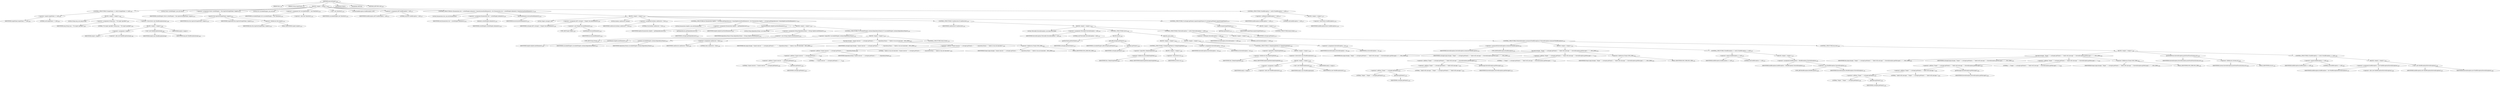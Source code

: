 digraph "executeTarget" {  
"1791" [label = <(METHOD,executeTarget)<SUB>1199</SUB>> ]
"129" [label = <(PARAM,this)<SUB>1199</SUB>> ]
"1792" [label = <(PARAM,String targetName)<SUB>1199</SUB>> ]
"1793" [label = <(BLOCK,&lt;empty&gt;,&lt;empty&gt;)<SUB>1199</SUB>> ]
"1794" [label = <(CONTROL_STRUCTURE,if (targetName == null),if (targetName == null))<SUB>1204</SUB>> ]
"1795" [label = <(&lt;operator&gt;.equals,targetName == null)<SUB>1204</SUB>> ]
"1796" [label = <(IDENTIFIER,targetName,targetName == null)<SUB>1204</SUB>> ]
"1797" [label = <(LITERAL,null,targetName == null)<SUB>1204</SUB>> ]
"1798" [label = <(BLOCK,&lt;empty&gt;,&lt;empty&gt;)<SUB>1204</SUB>> ]
"1799" [label = <(LOCAL,String msg: java.lang.String)> ]
"1800" [label = <(&lt;operator&gt;.assignment,String msg = &quot;No target specified&quot;)<SUB>1205</SUB>> ]
"1801" [label = <(IDENTIFIER,msg,String msg = &quot;No target specified&quot;)<SUB>1205</SUB>> ]
"1802" [label = <(LITERAL,&quot;No target specified&quot;,String msg = &quot;No target specified&quot;)<SUB>1205</SUB>> ]
"1803" [label = <(&lt;operator&gt;.throw,throw new BuildException(msg);)<SUB>1206</SUB>> ]
"1804" [label = <(BLOCK,&lt;empty&gt;,&lt;empty&gt;)<SUB>1206</SUB>> ]
"1805" [label = <(&lt;operator&gt;.assignment,&lt;empty&gt;)> ]
"1806" [label = <(IDENTIFIER,$obj20,&lt;empty&gt;)> ]
"1807" [label = <(&lt;operator&gt;.alloc,new BuildException(msg))<SUB>1206</SUB>> ]
"1808" [label = <(&lt;init&gt;,new BuildException(msg))<SUB>1206</SUB>> ]
"1809" [label = <(IDENTIFIER,$obj20,new BuildException(msg))> ]
"1810" [label = <(IDENTIFIER,msg,new BuildException(msg))<SUB>1206</SUB>> ]
"1811" [label = <(IDENTIFIER,$obj20,&lt;empty&gt;)> ]
"1812" [label = <(LOCAL,Vector sortedTargets: java.util.Vector)> ]
"1813" [label = <(&lt;operator&gt;.assignment,Vector sortedTargets = this.topoSort(targetName, targets))<SUB>1214</SUB>> ]
"1814" [label = <(IDENTIFIER,sortedTargets,Vector sortedTargets = this.topoSort(targetName, targets))<SUB>1214</SUB>> ]
"1815" [label = <(topoSort,this.topoSort(targetName, targets))<SUB>1214</SUB>> ]
"128" [label = <(IDENTIFIER,this,this.topoSort(targetName, targets))<SUB>1214</SUB>> ]
"1816" [label = <(IDENTIFIER,targetName,this.topoSort(targetName, targets))<SUB>1214</SUB>> ]
"1817" [label = <(&lt;operator&gt;.fieldAccess,this.targets)<SUB>1214</SUB>> ]
"1818" [label = <(IDENTIFIER,this,this.topoSort(targetName, targets))<SUB>1214</SUB>> ]
"1819" [label = <(FIELD_IDENTIFIER,targets,targets)<SUB>1214</SUB>> ]
"131" [label = <(LOCAL,Set succeededTargets: java.util.Set)> ]
"1820" [label = <(&lt;operator&gt;.assignment,Set succeededTargets = new HashSet())<SUB>1216</SUB>> ]
"1821" [label = <(IDENTIFIER,succeededTargets,Set succeededTargets = new HashSet())<SUB>1216</SUB>> ]
"1822" [label = <(&lt;operator&gt;.alloc,new HashSet())<SUB>1216</SUB>> ]
"1823" [label = <(&lt;init&gt;,new HashSet())<SUB>1216</SUB>> ]
"130" [label = <(IDENTIFIER,succeededTargets,new HashSet())<SUB>1216</SUB>> ]
"136" [label = <(LOCAL,BuildException buildException: ANY)> ]
"1824" [label = <(&lt;operator&gt;.assignment,ANY buildException = null)<SUB>1217</SUB>> ]
"1825" [label = <(IDENTIFIER,buildException,ANY buildException = null)<SUB>1217</SUB>> ]
"1826" [label = <(LITERAL,null,ANY buildException = null)<SUB>1217</SUB>> ]
"1827" [label = <(CONTROL_STRUCTURE,for (Enumeration iter = sortedTargets.elements(); Some(iter.hasMoreElements()); ),for (Enumeration iter = sortedTargets.elements(); Some(iter.hasMoreElements()); ))<SUB>1218</SUB>> ]
"1828" [label = <(LOCAL,Enumeration iter: java.util.Enumeration)> ]
"1829" [label = <(&lt;operator&gt;.assignment,Enumeration iter = sortedTargets.elements())<SUB>1218</SUB>> ]
"1830" [label = <(IDENTIFIER,iter,Enumeration iter = sortedTargets.elements())<SUB>1218</SUB>> ]
"1831" [label = <(elements,sortedTargets.elements())<SUB>1218</SUB>> ]
"1832" [label = <(IDENTIFIER,sortedTargets,sortedTargets.elements())<SUB>1218</SUB>> ]
"1833" [label = <(hasMoreElements,iter.hasMoreElements())<SUB>1219</SUB>> ]
"1834" [label = <(IDENTIFIER,iter,iter.hasMoreElements())<SUB>1219</SUB>> ]
"1835" [label = <(BLOCK,&lt;empty&gt;,&lt;empty&gt;)<SUB>1219</SUB>> ]
"1836" [label = <(LOCAL,Target curtarget: ANY)> ]
"1837" [label = <(&lt;operator&gt;.assignment,ANY curtarget = (Target) iter.nextElement())<SUB>1220</SUB>> ]
"1838" [label = <(IDENTIFIER,curtarget,ANY curtarget = (Target) iter.nextElement())<SUB>1220</SUB>> ]
"1839" [label = <(&lt;operator&gt;.cast,(Target) iter.nextElement())<SUB>1220</SUB>> ]
"1840" [label = <(TYPE_REF,Target,Target)<SUB>1220</SUB>> ]
"1841" [label = <(nextElement,iter.nextElement())<SUB>1220</SUB>> ]
"1842" [label = <(IDENTIFIER,iter,iter.nextElement())<SUB>1220</SUB>> ]
"1843" [label = <(LOCAL,boolean canExecute: boolean)> ]
"1844" [label = <(&lt;operator&gt;.assignment,boolean canExecute = true)<SUB>1221</SUB>> ]
"1845" [label = <(IDENTIFIER,canExecute,boolean canExecute = true)<SUB>1221</SUB>> ]
"1846" [label = <(LITERAL,true,boolean canExecute = true)<SUB>1221</SUB>> ]
"1847" [label = <(CONTROL_STRUCTURE,for (Enumeration depIter = curtarget.getDependencies(); Some(depIter.hasMoreElements()); ),for (Enumeration depIter = curtarget.getDependencies(); Some(depIter.hasMoreElements()); ))<SUB>1222</SUB>> ]
"1848" [label = <(LOCAL,Enumeration depIter: java.util.Enumeration)> ]
"1849" [label = <(&lt;operator&gt;.assignment,Enumeration depIter = getDependencies())<SUB>1222</SUB>> ]
"1850" [label = <(IDENTIFIER,depIter,Enumeration depIter = getDependencies())<SUB>1222</SUB>> ]
"1851" [label = <(getDependencies,getDependencies())<SUB>1222</SUB>> ]
"1852" [label = <(IDENTIFIER,curtarget,getDependencies())<SUB>1222</SUB>> ]
"1853" [label = <(hasMoreElements,depIter.hasMoreElements())<SUB>1223</SUB>> ]
"1854" [label = <(IDENTIFIER,depIter,depIter.hasMoreElements())<SUB>1223</SUB>> ]
"1855" [label = <(BLOCK,&lt;empty&gt;,&lt;empty&gt;)<SUB>1223</SUB>> ]
"1856" [label = <(LOCAL,String dependencyName: java.lang.String)> ]
"1857" [label = <(&lt;operator&gt;.assignment,String dependencyName = (String) depIter.nextElement())<SUB>1224</SUB>> ]
"1858" [label = <(IDENTIFIER,dependencyName,String dependencyName = (String) depIter.nextElement())<SUB>1224</SUB>> ]
"1859" [label = <(&lt;operator&gt;.cast,(String) depIter.nextElement())<SUB>1224</SUB>> ]
"1860" [label = <(TYPE_REF,String,String)<SUB>1224</SUB>> ]
"1861" [label = <(nextElement,depIter.nextElement())<SUB>1224</SUB>> ]
"1862" [label = <(IDENTIFIER,depIter,depIter.nextElement())<SUB>1224</SUB>> ]
"1863" [label = <(CONTROL_STRUCTURE,if (!succeededTargets.contains(dependencyName)),if (!succeededTargets.contains(dependencyName)))<SUB>1225</SUB>> ]
"1864" [label = <(&lt;operator&gt;.logicalNot,!succeededTargets.contains(dependencyName))<SUB>1225</SUB>> ]
"1865" [label = <(contains,succeededTargets.contains(dependencyName))<SUB>1225</SUB>> ]
"1866" [label = <(IDENTIFIER,succeededTargets,succeededTargets.contains(dependencyName))<SUB>1225</SUB>> ]
"1867" [label = <(IDENTIFIER,dependencyName,succeededTargets.contains(dependencyName))<SUB>1225</SUB>> ]
"1868" [label = <(BLOCK,&lt;empty&gt;,&lt;empty&gt;)<SUB>1225</SUB>> ]
"1869" [label = <(&lt;operator&gt;.assignment,canExecute = false)<SUB>1226</SUB>> ]
"1870" [label = <(IDENTIFIER,canExecute,canExecute = false)<SUB>1226</SUB>> ]
"1871" [label = <(LITERAL,false,canExecute = false)<SUB>1226</SUB>> ]
"1872" [label = <(log,log(curtarget, &quot;Cannot execute '&quot; + curtarget.getName() + &quot;' - '&quot; + dependencyName + &quot;' failed or was not executed.&quot;, MSG_ERR))<SUB>1227</SUB>> ]
"132" [label = <(IDENTIFIER,this,log(curtarget, &quot;Cannot execute '&quot; + curtarget.getName() + &quot;' - '&quot; + dependencyName + &quot;' failed or was not executed.&quot;, MSG_ERR))<SUB>1227</SUB>> ]
"1873" [label = <(IDENTIFIER,curtarget,log(curtarget, &quot;Cannot execute '&quot; + curtarget.getName() + &quot;' - '&quot; + dependencyName + &quot;' failed or was not executed.&quot;, MSG_ERR))<SUB>1227</SUB>> ]
"1874" [label = <(&lt;operator&gt;.addition,&quot;Cannot execute '&quot; + curtarget.getName() + &quot;' - '&quot; + dependencyName + &quot;' failed or was not executed.&quot;)<SUB>1228</SUB>> ]
"1875" [label = <(&lt;operator&gt;.addition,&quot;Cannot execute '&quot; + curtarget.getName() + &quot;' - '&quot; + dependencyName)<SUB>1228</SUB>> ]
"1876" [label = <(&lt;operator&gt;.addition,&quot;Cannot execute '&quot; + curtarget.getName() + &quot;' - '&quot;)<SUB>1228</SUB>> ]
"1877" [label = <(&lt;operator&gt;.addition,&quot;Cannot execute '&quot; + curtarget.getName())<SUB>1228</SUB>> ]
"1878" [label = <(LITERAL,&quot;Cannot execute '&quot;,&quot;Cannot execute '&quot; + curtarget.getName())<SUB>1228</SUB>> ]
"1879" [label = <(getName,getName())<SUB>1228</SUB>> ]
"1880" [label = <(IDENTIFIER,curtarget,getName())<SUB>1228</SUB>> ]
"1881" [label = <(LITERAL,&quot;' - '&quot;,&quot;Cannot execute '&quot; + curtarget.getName() + &quot;' - '&quot;)<SUB>1228</SUB>> ]
"1882" [label = <(IDENTIFIER,dependencyName,&quot;Cannot execute '&quot; + curtarget.getName() + &quot;' - '&quot; + dependencyName)<SUB>1229</SUB>> ]
"1883" [label = <(LITERAL,&quot;' failed or was not executed.&quot;,&quot;Cannot execute '&quot; + curtarget.getName() + &quot;' - '&quot; + dependencyName + &quot;' failed or was not executed.&quot;)<SUB>1229</SUB>> ]
"1884" [label = <(&lt;operator&gt;.fieldAccess,Project.MSG_ERR)<SUB>1230</SUB>> ]
"1885" [label = <(IDENTIFIER,Project,log(curtarget, &quot;Cannot execute '&quot; + curtarget.getName() + &quot;' - '&quot; + dependencyName + &quot;' failed or was not executed.&quot;, MSG_ERR))<SUB>1230</SUB>> ]
"1886" [label = <(FIELD_IDENTIFIER,MSG_ERR,MSG_ERR)<SUB>1230</SUB>> ]
"1887" [label = <(CONTROL_STRUCTURE,break;,break;)<SUB>1231</SUB>> ]
"1888" [label = <(CONTROL_STRUCTURE,if (canExecute),if (canExecute))<SUB>1234</SUB>> ]
"1889" [label = <(IDENTIFIER,canExecute,if (canExecute))<SUB>1234</SUB>> ]
"1890" [label = <(BLOCK,&lt;empty&gt;,&lt;empty&gt;)<SUB>1234</SUB>> ]
"1891" [label = <(LOCAL,Throwable thrownException: java.lang.Throwable)> ]
"1892" [label = <(&lt;operator&gt;.assignment,Throwable thrownException = null)<SUB>1235</SUB>> ]
"1893" [label = <(IDENTIFIER,thrownException,Throwable thrownException = null)<SUB>1235</SUB>> ]
"1894" [label = <(LITERAL,null,Throwable thrownException = null)<SUB>1235</SUB>> ]
"1895" [label = <(CONTROL_STRUCTURE,try,try)<SUB>1236</SUB>> ]
"1896" [label = <(BLOCK,try,try)<SUB>1236</SUB>> ]
"1897" [label = <(performTasks,performTasks())<SUB>1237</SUB>> ]
"1898" [label = <(IDENTIFIER,curtarget,performTasks())<SUB>1237</SUB>> ]
"1899" [label = <(add,add(curtarget.getName()))<SUB>1238</SUB>> ]
"1900" [label = <(IDENTIFIER,succeededTargets,add(curtarget.getName()))<SUB>1238</SUB>> ]
"1901" [label = <(getName,getName())<SUB>1238</SUB>> ]
"1902" [label = <(IDENTIFIER,curtarget,getName())<SUB>1238</SUB>> ]
"1903" [label = <(BLOCK,catch,catch)> ]
"1904" [label = <(BLOCK,&lt;empty&gt;,&lt;empty&gt;)<SUB>1239</SUB>> ]
"1905" [label = <(CONTROL_STRUCTURE,if (!(keepGoingMode)),if (!(keepGoingMode)))<SUB>1240</SUB>> ]
"1906" [label = <(&lt;operator&gt;.logicalNot,!(keepGoingMode))<SUB>1240</SUB>> ]
"1907" [label = <(&lt;operator&gt;.fieldAccess,this.keepGoingMode)<SUB>1240</SUB>> ]
"1908" [label = <(IDENTIFIER,this,!(keepGoingMode))<SUB>1240</SUB>> ]
"1909" [label = <(FIELD_IDENTIFIER,keepGoingMode,keepGoingMode)<SUB>1240</SUB>> ]
"1910" [label = <(BLOCK,&lt;empty&gt;,&lt;empty&gt;)<SUB>1240</SUB>> ]
"1911" [label = <(&lt;operator&gt;.throw,throw ex;)<SUB>1241</SUB>> ]
"1912" [label = <(IDENTIFIER,ex,throw ex;)<SUB>1241</SUB>> ]
"1913" [label = <(&lt;operator&gt;.assignment,thrownException = ex)<SUB>1243</SUB>> ]
"1914" [label = <(IDENTIFIER,thrownException,thrownException = ex)<SUB>1243</SUB>> ]
"1915" [label = <(IDENTIFIER,ex,thrownException = ex)<SUB>1243</SUB>> ]
"1916" [label = <(BLOCK,&lt;empty&gt;,&lt;empty&gt;)<SUB>1244</SUB>> ]
"1917" [label = <(CONTROL_STRUCTURE,if (!(keepGoingMode)),if (!(keepGoingMode)))<SUB>1245</SUB>> ]
"1918" [label = <(&lt;operator&gt;.logicalNot,!(keepGoingMode))<SUB>1245</SUB>> ]
"1919" [label = <(&lt;operator&gt;.fieldAccess,this.keepGoingMode)<SUB>1245</SUB>> ]
"1920" [label = <(IDENTIFIER,this,!(keepGoingMode))<SUB>1245</SUB>> ]
"1921" [label = <(FIELD_IDENTIFIER,keepGoingMode,keepGoingMode)<SUB>1245</SUB>> ]
"1922" [label = <(BLOCK,&lt;empty&gt;,&lt;empty&gt;)<SUB>1245</SUB>> ]
"1923" [label = <(&lt;operator&gt;.throw,throw new BuildException(ex);)<SUB>1246</SUB>> ]
"1924" [label = <(BLOCK,&lt;empty&gt;,&lt;empty&gt;)<SUB>1246</SUB>> ]
"1925" [label = <(&lt;operator&gt;.assignment,&lt;empty&gt;)> ]
"1926" [label = <(IDENTIFIER,$obj22,&lt;empty&gt;)> ]
"1927" [label = <(&lt;operator&gt;.alloc,new BuildException(ex))<SUB>1246</SUB>> ]
"1928" [label = <(&lt;init&gt;,new BuildException(ex))<SUB>1246</SUB>> ]
"1929" [label = <(IDENTIFIER,$obj22,new BuildException(ex))> ]
"1930" [label = <(IDENTIFIER,ex,new BuildException(ex))<SUB>1246</SUB>> ]
"1931" [label = <(IDENTIFIER,$obj22,&lt;empty&gt;)> ]
"1932" [label = <(&lt;operator&gt;.assignment,thrownException = ex)<SUB>1248</SUB>> ]
"1933" [label = <(IDENTIFIER,thrownException,thrownException = ex)<SUB>1248</SUB>> ]
"1934" [label = <(IDENTIFIER,ex,thrownException = ex)<SUB>1248</SUB>> ]
"1935" [label = <(CONTROL_STRUCTURE,if (thrownException != null),if (thrownException != null))<SUB>1250</SUB>> ]
"1936" [label = <(&lt;operator&gt;.notEquals,thrownException != null)<SUB>1250</SUB>> ]
"1937" [label = <(IDENTIFIER,thrownException,thrownException != null)<SUB>1250</SUB>> ]
"1938" [label = <(LITERAL,null,thrownException != null)<SUB>1250</SUB>> ]
"1939" [label = <(BLOCK,&lt;empty&gt;,&lt;empty&gt;)<SUB>1250</SUB>> ]
"1940" [label = <(CONTROL_STRUCTURE,if (thrownException instanceof BuildException),if (thrownException instanceof BuildException))<SUB>1251</SUB>> ]
"1941" [label = <(&lt;operator&gt;.instanceOf,thrownException instanceof BuildException)<SUB>1251</SUB>> ]
"1942" [label = <(IDENTIFIER,thrownException,thrownException instanceof BuildException)<SUB>1251</SUB>> ]
"1943" [label = <(TYPE_REF,BuildException,BuildException)<SUB>1251</SUB>> ]
"1944" [label = <(BLOCK,&lt;empty&gt;,&lt;empty&gt;)<SUB>1251</SUB>> ]
"1945" [label = <(log,log(curtarget, &quot;Target '&quot; + curtarget.getName() + &quot;' failed with message '&quot; + thrownException.getMessage() + &quot;'.&quot;, MSG_ERR))<SUB>1252</SUB>> ]
"133" [label = <(IDENTIFIER,this,log(curtarget, &quot;Target '&quot; + curtarget.getName() + &quot;' failed with message '&quot; + thrownException.getMessage() + &quot;'.&quot;, MSG_ERR))<SUB>1252</SUB>> ]
"1946" [label = <(IDENTIFIER,curtarget,log(curtarget, &quot;Target '&quot; + curtarget.getName() + &quot;' failed with message '&quot; + thrownException.getMessage() + &quot;'.&quot;, MSG_ERR))<SUB>1252</SUB>> ]
"1947" [label = <(&lt;operator&gt;.addition,&quot;Target '&quot; + curtarget.getName() + &quot;' failed with message '&quot; + thrownException.getMessage() + &quot;'.&quot;)<SUB>1253</SUB>> ]
"1948" [label = <(&lt;operator&gt;.addition,&quot;Target '&quot; + curtarget.getName() + &quot;' failed with message '&quot; + thrownException.getMessage())<SUB>1253</SUB>> ]
"1949" [label = <(&lt;operator&gt;.addition,&quot;Target '&quot; + curtarget.getName() + &quot;' failed with message '&quot;)<SUB>1253</SUB>> ]
"1950" [label = <(&lt;operator&gt;.addition,&quot;Target '&quot; + curtarget.getName())<SUB>1253</SUB>> ]
"1951" [label = <(LITERAL,&quot;Target '&quot;,&quot;Target '&quot; + curtarget.getName())<SUB>1253</SUB>> ]
"1952" [label = <(getName,getName())<SUB>1253</SUB>> ]
"1953" [label = <(IDENTIFIER,curtarget,getName())<SUB>1253</SUB>> ]
"1954" [label = <(LITERAL,&quot;' failed with message '&quot;,&quot;Target '&quot; + curtarget.getName() + &quot;' failed with message '&quot;)<SUB>1254</SUB>> ]
"1955" [label = <(getMessage,thrownException.getMessage())<SUB>1255</SUB>> ]
"1956" [label = <(IDENTIFIER,thrownException,thrownException.getMessage())<SUB>1255</SUB>> ]
"1957" [label = <(LITERAL,&quot;'.&quot;,&quot;Target '&quot; + curtarget.getName() + &quot;' failed with message '&quot; + thrownException.getMessage() + &quot;'.&quot;)<SUB>1255</SUB>> ]
"1958" [label = <(&lt;operator&gt;.fieldAccess,Project.MSG_ERR)<SUB>1255</SUB>> ]
"1959" [label = <(IDENTIFIER,Project,log(curtarget, &quot;Target '&quot; + curtarget.getName() + &quot;' failed with message '&quot; + thrownException.getMessage() + &quot;'.&quot;, MSG_ERR))<SUB>1255</SUB>> ]
"1960" [label = <(FIELD_IDENTIFIER,MSG_ERR,MSG_ERR)<SUB>1255</SUB>> ]
"1961" [label = <(CONTROL_STRUCTURE,if (buildException == null),if (buildException == null))<SUB>1257</SUB>> ]
"1962" [label = <(&lt;operator&gt;.equals,buildException == null)<SUB>1257</SUB>> ]
"1963" [label = <(IDENTIFIER,buildException,buildException == null)<SUB>1257</SUB>> ]
"1964" [label = <(LITERAL,null,buildException == null)<SUB>1257</SUB>> ]
"1965" [label = <(BLOCK,&lt;empty&gt;,&lt;empty&gt;)<SUB>1257</SUB>> ]
"1966" [label = <(&lt;operator&gt;.assignment,buildException = (BuildException) thrownException)<SUB>1258</SUB>> ]
"1967" [label = <(IDENTIFIER,buildException,buildException = (BuildException) thrownException)<SUB>1258</SUB>> ]
"1968" [label = <(&lt;operator&gt;.cast,(BuildException) thrownException)<SUB>1258</SUB>> ]
"1969" [label = <(TYPE_REF,BuildException,BuildException)<SUB>1258</SUB>> ]
"1970" [label = <(IDENTIFIER,thrownException,(BuildException) thrownException)<SUB>1258</SUB>> ]
"1971" [label = <(CONTROL_STRUCTURE,else,else)<SUB>1260</SUB>> ]
"1972" [label = <(BLOCK,&lt;empty&gt;,&lt;empty&gt;)<SUB>1260</SUB>> ]
"1973" [label = <(log,log(curtarget, &quot;Target '&quot; + curtarget.getName() + &quot;' failed with message '&quot; + thrownException.getMessage() + &quot;'.&quot;, MSG_ERR))<SUB>1261</SUB>> ]
"134" [label = <(IDENTIFIER,this,log(curtarget, &quot;Target '&quot; + curtarget.getName() + &quot;' failed with message '&quot; + thrownException.getMessage() + &quot;'.&quot;, MSG_ERR))<SUB>1261</SUB>> ]
"1974" [label = <(IDENTIFIER,curtarget,log(curtarget, &quot;Target '&quot; + curtarget.getName() + &quot;' failed with message '&quot; + thrownException.getMessage() + &quot;'.&quot;, MSG_ERR))<SUB>1261</SUB>> ]
"1975" [label = <(&lt;operator&gt;.addition,&quot;Target '&quot; + curtarget.getName() + &quot;' failed with message '&quot; + thrownException.getMessage() + &quot;'.&quot;)<SUB>1262</SUB>> ]
"1976" [label = <(&lt;operator&gt;.addition,&quot;Target '&quot; + curtarget.getName() + &quot;' failed with message '&quot; + thrownException.getMessage())<SUB>1262</SUB>> ]
"1977" [label = <(&lt;operator&gt;.addition,&quot;Target '&quot; + curtarget.getName() + &quot;' failed with message '&quot;)<SUB>1262</SUB>> ]
"1978" [label = <(&lt;operator&gt;.addition,&quot;Target '&quot; + curtarget.getName())<SUB>1262</SUB>> ]
"1979" [label = <(LITERAL,&quot;Target '&quot;,&quot;Target '&quot; + curtarget.getName())<SUB>1262</SUB>> ]
"1980" [label = <(getName,getName())<SUB>1262</SUB>> ]
"1981" [label = <(IDENTIFIER,curtarget,getName())<SUB>1262</SUB>> ]
"1982" [label = <(LITERAL,&quot;' failed with message '&quot;,&quot;Target '&quot; + curtarget.getName() + &quot;' failed with message '&quot;)<SUB>1263</SUB>> ]
"1983" [label = <(getMessage,thrownException.getMessage())<SUB>1264</SUB>> ]
"1984" [label = <(IDENTIFIER,thrownException,thrownException.getMessage())<SUB>1264</SUB>> ]
"1985" [label = <(LITERAL,&quot;'.&quot;,&quot;Target '&quot; + curtarget.getName() + &quot;' failed with message '&quot; + thrownException.getMessage() + &quot;'.&quot;)<SUB>1264</SUB>> ]
"1986" [label = <(&lt;operator&gt;.fieldAccess,Project.MSG_ERR)<SUB>1264</SUB>> ]
"1987" [label = <(IDENTIFIER,Project,log(curtarget, &quot;Target '&quot; + curtarget.getName() + &quot;' failed with message '&quot; + thrownException.getMessage() + &quot;'.&quot;, MSG_ERR))<SUB>1264</SUB>> ]
"1988" [label = <(FIELD_IDENTIFIER,MSG_ERR,MSG_ERR)<SUB>1264</SUB>> ]
"1989" [label = <(printStackTrace,thrownException.printStackTrace(System.err))<SUB>1265</SUB>> ]
"1990" [label = <(IDENTIFIER,thrownException,thrownException.printStackTrace(System.err))<SUB>1265</SUB>> ]
"1991" [label = <(&lt;operator&gt;.fieldAccess,System.err)<SUB>1265</SUB>> ]
"1992" [label = <(IDENTIFIER,System,thrownException.printStackTrace(System.err))<SUB>1265</SUB>> ]
"1993" [label = <(FIELD_IDENTIFIER,err,err)<SUB>1265</SUB>> ]
"1994" [label = <(CONTROL_STRUCTURE,if (buildException == null),if (buildException == null))<SUB>1266</SUB>> ]
"1995" [label = <(&lt;operator&gt;.equals,buildException == null)<SUB>1266</SUB>> ]
"1996" [label = <(IDENTIFIER,buildException,buildException == null)<SUB>1266</SUB>> ]
"1997" [label = <(LITERAL,null,buildException == null)<SUB>1266</SUB>> ]
"1998" [label = <(BLOCK,&lt;empty&gt;,&lt;empty&gt;)<SUB>1266</SUB>> ]
"1999" [label = <(&lt;operator&gt;.assignment,buildException = new BuildException(thrownException))<SUB>1267</SUB>> ]
"2000" [label = <(IDENTIFIER,buildException,buildException = new BuildException(thrownException))<SUB>1267</SUB>> ]
"2001" [label = <(&lt;operator&gt;.alloc,new BuildException(thrownException))<SUB>1268</SUB>> ]
"2002" [label = <(&lt;init&gt;,new BuildException(thrownException))<SUB>1268</SUB>> ]
"135" [label = <(IDENTIFIER,buildException,new BuildException(thrownException))<SUB>1267</SUB>> ]
"2003" [label = <(IDENTIFIER,thrownException,new BuildException(thrownException))<SUB>1268</SUB>> ]
"2004" [label = <(CONTROL_STRUCTURE,if (curtarget.getName().equals(targetName)),if (curtarget.getName().equals(targetName)))<SUB>1273</SUB>> ]
"2005" [label = <(equals,equals(targetName))<SUB>1273</SUB>> ]
"2006" [label = <(getName,getName())<SUB>1273</SUB>> ]
"2007" [label = <(IDENTIFIER,curtarget,getName())<SUB>1273</SUB>> ]
"2008" [label = <(IDENTIFIER,targetName,equals(targetName))<SUB>1273</SUB>> ]
"2009" [label = <(BLOCK,&lt;empty&gt;,&lt;empty&gt;)<SUB>1273</SUB>> ]
"2010" [label = <(CONTROL_STRUCTURE,break;,break;)<SUB>1274</SUB>> ]
"2011" [label = <(CONTROL_STRUCTURE,if (buildException != null),if (buildException != null))<SUB>1277</SUB>> ]
"2012" [label = <(&lt;operator&gt;.notEquals,buildException != null)<SUB>1277</SUB>> ]
"2013" [label = <(IDENTIFIER,buildException,buildException != null)<SUB>1277</SUB>> ]
"2014" [label = <(LITERAL,null,buildException != null)<SUB>1277</SUB>> ]
"2015" [label = <(BLOCK,&lt;empty&gt;,&lt;empty&gt;)<SUB>1277</SUB>> ]
"2016" [label = <(&lt;operator&gt;.throw,throw buildException;)<SUB>1278</SUB>> ]
"2017" [label = <(IDENTIFIER,buildException,throw buildException;)<SUB>1278</SUB>> ]
"2018" [label = <(MODIFIER,PUBLIC)> ]
"2019" [label = <(MODIFIER,VIRTUAL)> ]
"2020" [label = <(METHOD_RETURN,void)<SUB>1199</SUB>> ]
  "1791" -> "129" 
  "1791" -> "1792" 
  "1791" -> "1793" 
  "1791" -> "2018" 
  "1791" -> "2019" 
  "1791" -> "2020" 
  "1793" -> "1794" 
  "1793" -> "1812" 
  "1793" -> "1813" 
  "1793" -> "131" 
  "1793" -> "1820" 
  "1793" -> "1823" 
  "1793" -> "136" 
  "1793" -> "1824" 
  "1793" -> "1827" 
  "1793" -> "2011" 
  "1794" -> "1795" 
  "1794" -> "1798" 
  "1795" -> "1796" 
  "1795" -> "1797" 
  "1798" -> "1799" 
  "1798" -> "1800" 
  "1798" -> "1803" 
  "1800" -> "1801" 
  "1800" -> "1802" 
  "1803" -> "1804" 
  "1804" -> "1805" 
  "1804" -> "1808" 
  "1804" -> "1811" 
  "1805" -> "1806" 
  "1805" -> "1807" 
  "1808" -> "1809" 
  "1808" -> "1810" 
  "1813" -> "1814" 
  "1813" -> "1815" 
  "1815" -> "128" 
  "1815" -> "1816" 
  "1815" -> "1817" 
  "1817" -> "1818" 
  "1817" -> "1819" 
  "1820" -> "1821" 
  "1820" -> "1822" 
  "1823" -> "130" 
  "1824" -> "1825" 
  "1824" -> "1826" 
  "1827" -> "1828" 
  "1827" -> "1829" 
  "1827" -> "1833" 
  "1827" -> "1835" 
  "1829" -> "1830" 
  "1829" -> "1831" 
  "1831" -> "1832" 
  "1833" -> "1834" 
  "1835" -> "1836" 
  "1835" -> "1837" 
  "1835" -> "1843" 
  "1835" -> "1844" 
  "1835" -> "1847" 
  "1835" -> "1888" 
  "1835" -> "2004" 
  "1837" -> "1838" 
  "1837" -> "1839" 
  "1839" -> "1840" 
  "1839" -> "1841" 
  "1841" -> "1842" 
  "1844" -> "1845" 
  "1844" -> "1846" 
  "1847" -> "1848" 
  "1847" -> "1849" 
  "1847" -> "1853" 
  "1847" -> "1855" 
  "1849" -> "1850" 
  "1849" -> "1851" 
  "1851" -> "1852" 
  "1853" -> "1854" 
  "1855" -> "1856" 
  "1855" -> "1857" 
  "1855" -> "1863" 
  "1857" -> "1858" 
  "1857" -> "1859" 
  "1859" -> "1860" 
  "1859" -> "1861" 
  "1861" -> "1862" 
  "1863" -> "1864" 
  "1863" -> "1868" 
  "1864" -> "1865" 
  "1865" -> "1866" 
  "1865" -> "1867" 
  "1868" -> "1869" 
  "1868" -> "1872" 
  "1868" -> "1887" 
  "1869" -> "1870" 
  "1869" -> "1871" 
  "1872" -> "132" 
  "1872" -> "1873" 
  "1872" -> "1874" 
  "1872" -> "1884" 
  "1874" -> "1875" 
  "1874" -> "1883" 
  "1875" -> "1876" 
  "1875" -> "1882" 
  "1876" -> "1877" 
  "1876" -> "1881" 
  "1877" -> "1878" 
  "1877" -> "1879" 
  "1879" -> "1880" 
  "1884" -> "1885" 
  "1884" -> "1886" 
  "1888" -> "1889" 
  "1888" -> "1890" 
  "1890" -> "1891" 
  "1890" -> "1892" 
  "1890" -> "1895" 
  "1890" -> "1935" 
  "1892" -> "1893" 
  "1892" -> "1894" 
  "1895" -> "1896" 
  "1895" -> "1903" 
  "1896" -> "1897" 
  "1896" -> "1899" 
  "1897" -> "1898" 
  "1899" -> "1900" 
  "1899" -> "1901" 
  "1901" -> "1902" 
  "1903" -> "1904" 
  "1903" -> "1916" 
  "1904" -> "1905" 
  "1904" -> "1913" 
  "1905" -> "1906" 
  "1905" -> "1910" 
  "1906" -> "1907" 
  "1907" -> "1908" 
  "1907" -> "1909" 
  "1910" -> "1911" 
  "1911" -> "1912" 
  "1913" -> "1914" 
  "1913" -> "1915" 
  "1916" -> "1917" 
  "1916" -> "1932" 
  "1917" -> "1918" 
  "1917" -> "1922" 
  "1918" -> "1919" 
  "1919" -> "1920" 
  "1919" -> "1921" 
  "1922" -> "1923" 
  "1923" -> "1924" 
  "1924" -> "1925" 
  "1924" -> "1928" 
  "1924" -> "1931" 
  "1925" -> "1926" 
  "1925" -> "1927" 
  "1928" -> "1929" 
  "1928" -> "1930" 
  "1932" -> "1933" 
  "1932" -> "1934" 
  "1935" -> "1936" 
  "1935" -> "1939" 
  "1936" -> "1937" 
  "1936" -> "1938" 
  "1939" -> "1940" 
  "1940" -> "1941" 
  "1940" -> "1944" 
  "1940" -> "1971" 
  "1941" -> "1942" 
  "1941" -> "1943" 
  "1944" -> "1945" 
  "1944" -> "1961" 
  "1945" -> "133" 
  "1945" -> "1946" 
  "1945" -> "1947" 
  "1945" -> "1958" 
  "1947" -> "1948" 
  "1947" -> "1957" 
  "1948" -> "1949" 
  "1948" -> "1955" 
  "1949" -> "1950" 
  "1949" -> "1954" 
  "1950" -> "1951" 
  "1950" -> "1952" 
  "1952" -> "1953" 
  "1955" -> "1956" 
  "1958" -> "1959" 
  "1958" -> "1960" 
  "1961" -> "1962" 
  "1961" -> "1965" 
  "1962" -> "1963" 
  "1962" -> "1964" 
  "1965" -> "1966" 
  "1966" -> "1967" 
  "1966" -> "1968" 
  "1968" -> "1969" 
  "1968" -> "1970" 
  "1971" -> "1972" 
  "1972" -> "1973" 
  "1972" -> "1989" 
  "1972" -> "1994" 
  "1973" -> "134" 
  "1973" -> "1974" 
  "1973" -> "1975" 
  "1973" -> "1986" 
  "1975" -> "1976" 
  "1975" -> "1985" 
  "1976" -> "1977" 
  "1976" -> "1983" 
  "1977" -> "1978" 
  "1977" -> "1982" 
  "1978" -> "1979" 
  "1978" -> "1980" 
  "1980" -> "1981" 
  "1983" -> "1984" 
  "1986" -> "1987" 
  "1986" -> "1988" 
  "1989" -> "1990" 
  "1989" -> "1991" 
  "1991" -> "1992" 
  "1991" -> "1993" 
  "1994" -> "1995" 
  "1994" -> "1998" 
  "1995" -> "1996" 
  "1995" -> "1997" 
  "1998" -> "1999" 
  "1998" -> "2002" 
  "1999" -> "2000" 
  "1999" -> "2001" 
  "2002" -> "135" 
  "2002" -> "2003" 
  "2004" -> "2005" 
  "2004" -> "2009" 
  "2005" -> "2006" 
  "2005" -> "2008" 
  "2006" -> "2007" 
  "2009" -> "2010" 
  "2011" -> "2012" 
  "2011" -> "2015" 
  "2012" -> "2013" 
  "2012" -> "2014" 
  "2015" -> "2016" 
  "2016" -> "2017" 
}
